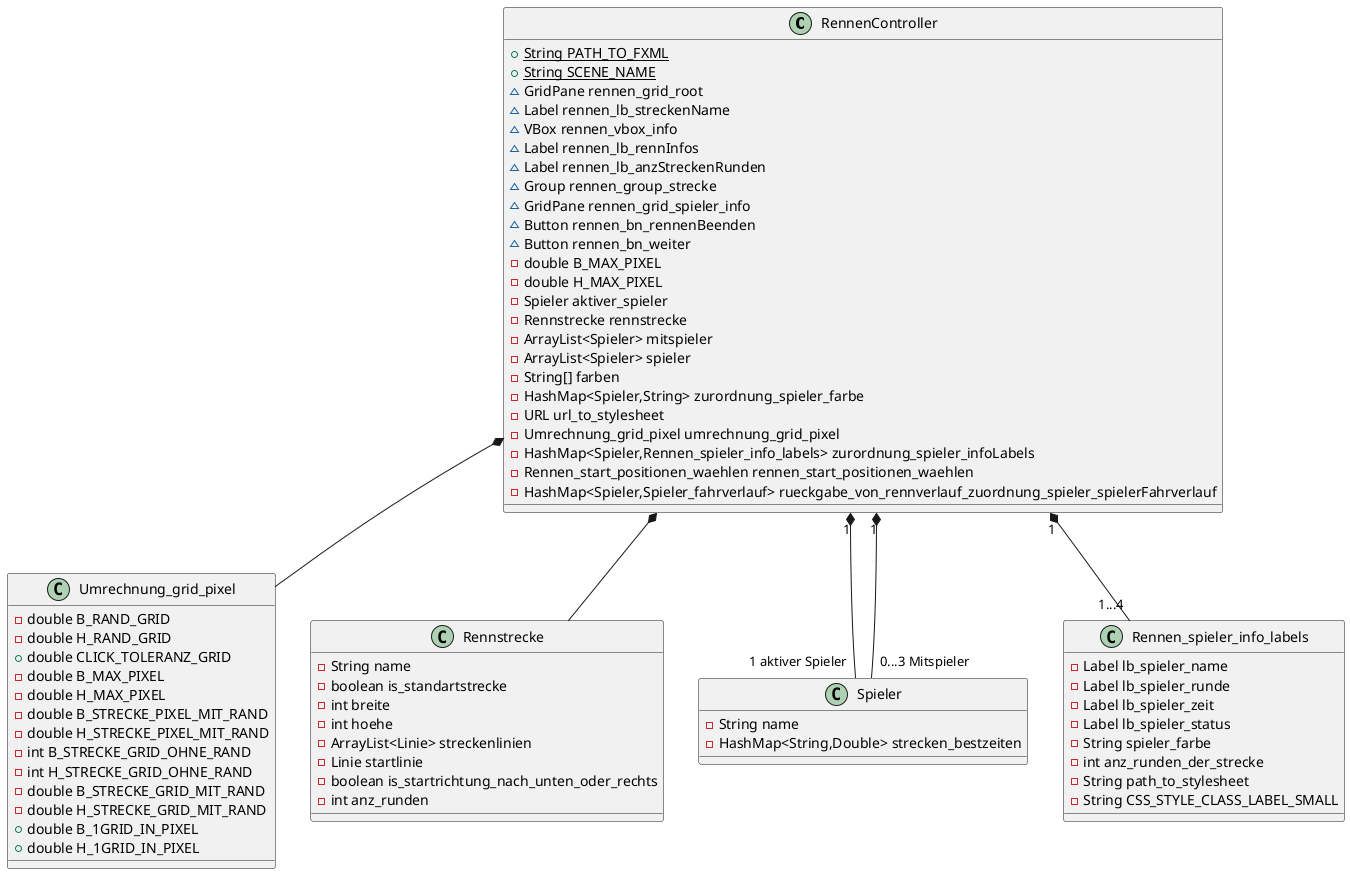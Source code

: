 @startuml
class RennenController {
+ {static} String PATH_TO_FXML
+ {static} String SCENE_NAME
~ GridPane rennen_grid_root
~ Label rennen_lb_streckenName
~ VBox rennen_vbox_info
~ Label rennen_lb_rennInfos
~ Label rennen_lb_anzStreckenRunden
~ Group rennen_group_strecke
~ GridPane rennen_grid_spieler_info
~ Button rennen_bn_rennenBeenden
~ Button rennen_bn_weiter
- double B_MAX_PIXEL
- double H_MAX_PIXEL
- Spieler aktiver_spieler
- Rennstrecke rennstrecke
- ArrayList<Spieler> mitspieler
- ArrayList<Spieler> spieler
- String[] farben
- HashMap<Spieler,String> zurordnung_spieler_farbe
- URL url_to_stylesheet
- Umrechnung_grid_pixel umrechnung_grid_pixel
- HashMap<Spieler,Rennen_spieler_info_labels> zurordnung_spieler_infoLabels
- Rennen_start_positionen_waehlen rennen_start_positionen_waehlen
- HashMap<Spieler,Spieler_fahrverlauf> rueckgabe_von_rennverlauf_zuordnung_spieler_spielerFahrverlauf
}

class Umrechnung_grid_pixel {
- double B_RAND_GRID
- double H_RAND_GRID
+ double CLICK_TOLERANZ_GRID
- double B_MAX_PIXEL
- double H_MAX_PIXEL
- double B_STRECKE_PIXEL_MIT_RAND
- double H_STRECKE_PIXEL_MIT_RAND
- int B_STRECKE_GRID_OHNE_RAND
- int H_STRECKE_GRID_OHNE_RAND
- double B_STRECKE_GRID_MIT_RAND
- double H_STRECKE_GRID_MIT_RAND
+ double B_1GRID_IN_PIXEL
+ double H_1GRID_IN_PIXEL
}

class Rennstrecke {
- String name
- boolean is_standartstrecke
- int breite
- int hoehe
- ArrayList<Linie> streckenlinien
- Linie startlinie
- boolean is_startrichtung_nach_unten_oder_rechts
- int anz_runden
}

class Spieler {
- String name
- HashMap<String,Double> strecken_bestzeiten
}



class Rennen_spieler_info_labels {
- Label lb_spieler_name
- Label lb_spieler_runde
- Label lb_spieler_zeit
- Label lb_spieler_status
- String spieler_farbe
- int anz_runden_der_strecke
- String path_to_stylesheet
- String CSS_STYLE_CLASS_LABEL_SMALL
}






'' Beziehungen
RennenController *-- Umrechnung_grid_pixel
RennenController *-- Rennstrecke
RennenController "1" *-- "1 aktiver Spieler" Spieler
RennenController "1" *-- "0...3 Mitspieler" Spieler

RennenController "1" *-- "1...4" Rennen_spieler_info_labels




@enduml